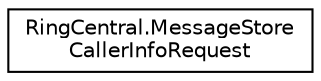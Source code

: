 digraph "Graphical Class Hierarchy"
{
 // LATEX_PDF_SIZE
  edge [fontname="Helvetica",fontsize="10",labelfontname="Helvetica",labelfontsize="10"];
  node [fontname="Helvetica",fontsize="10",shape=record];
  rankdir="LR";
  Node0 [label="RingCentral.MessageStore\lCallerInfoRequest",height=0.2,width=0.4,color="black", fillcolor="white", style="filled",URL="$classRingCentral_1_1MessageStoreCallerInfoRequest.html",tooltip="Message sender information. The phoneNumber value should be one the account phone numbers allowed to ..."];
}
